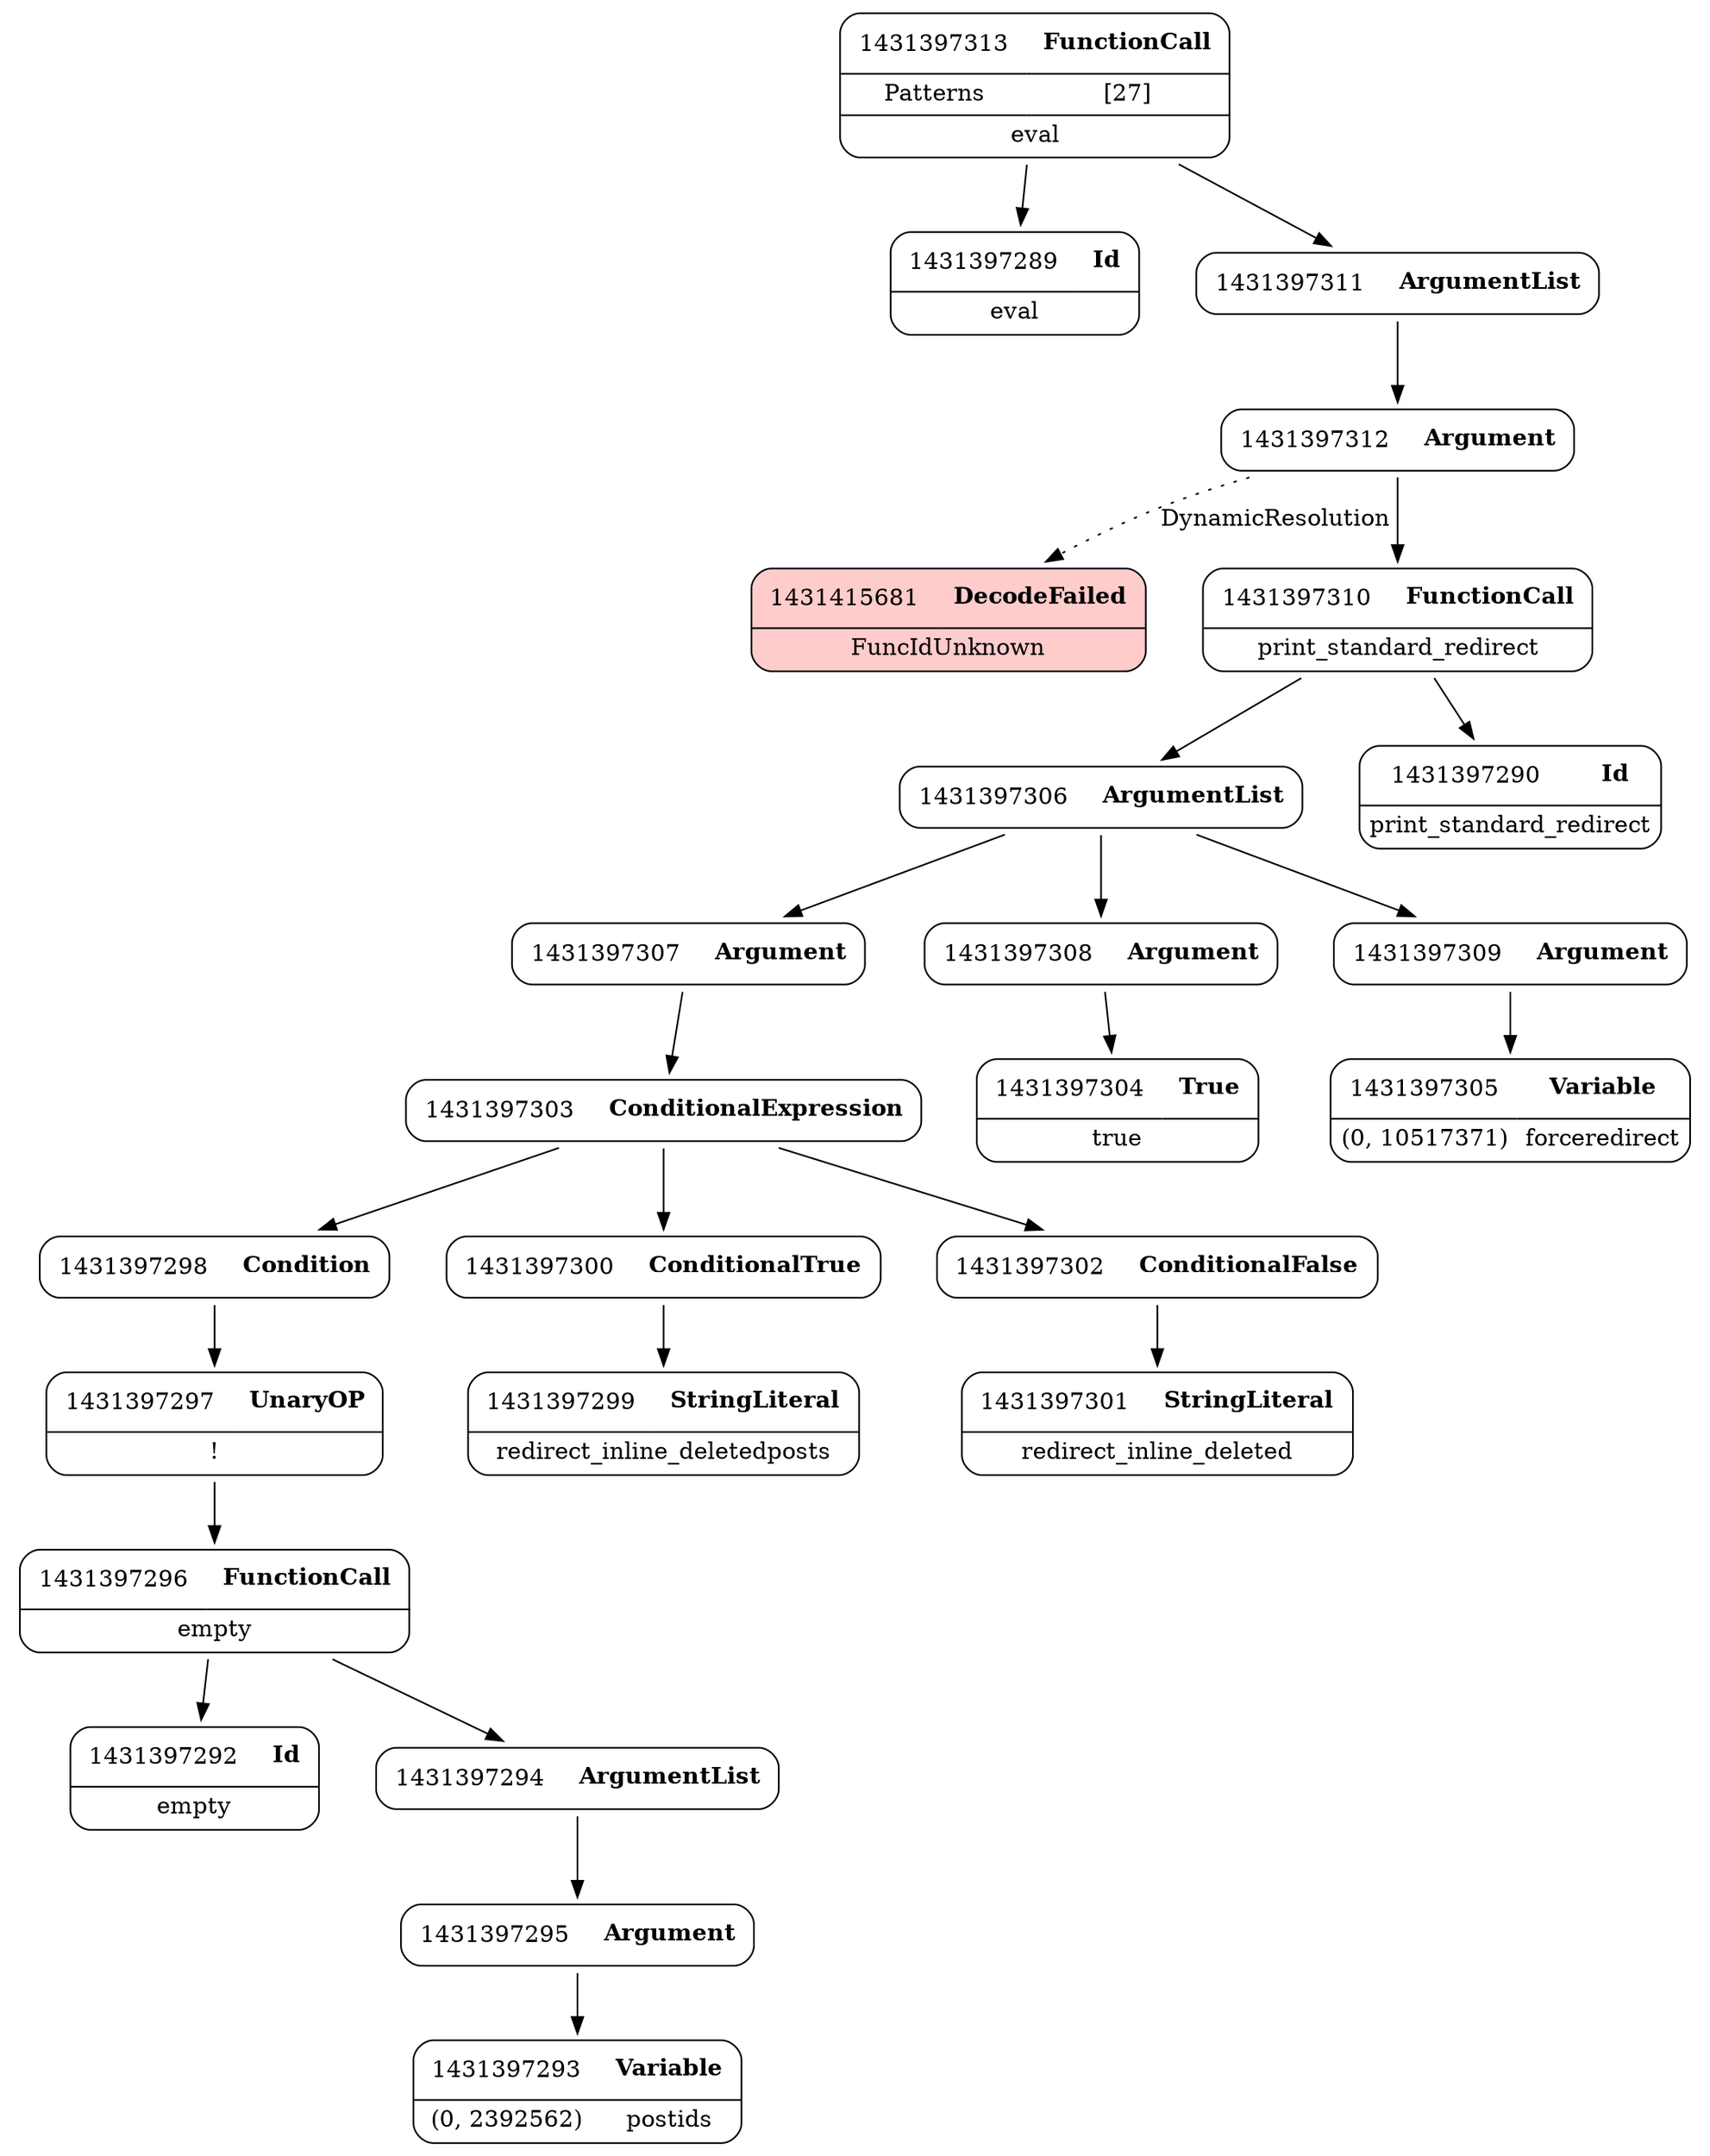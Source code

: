 digraph ast {
node [shape=none];
1431397313 [label=<<TABLE border='1' cellspacing='0' cellpadding='10' style='rounded' ><TR><TD border='0'>1431397313</TD><TD border='0'><B>FunctionCall</B></TD></TR><HR/><TR><TD border='0' cellpadding='5'>Patterns</TD><TD border='0' cellpadding='5'>[27]</TD></TR><HR/><TR><TD border='0' cellpadding='5' colspan='2'>eval</TD></TR></TABLE>>];
1431397313 -> 1431397289 [weight=2];
1431397313 -> 1431397311 [weight=2];
1431415681 [label=<<TABLE border='1' cellspacing='0' cellpadding='10' style='rounded' bgcolor='#FFCCCC' ><TR><TD border='0'>1431415681</TD><TD border='0'><B>DecodeFailed</B></TD></TR><HR/><TR><TD border='0' cellpadding='5' colspan='2'>FuncIdUnknown</TD></TR></TABLE>>];
1431397312 [label=<<TABLE border='1' cellspacing='0' cellpadding='10' style='rounded' ><TR><TD border='0'>1431397312</TD><TD border='0'><B>Argument</B></TD></TR></TABLE>>];
1431397312 -> 1431397310 [weight=2];
1431397312 -> 1431415681 [style=dotted,label=DynamicResolution];
1431397297 [label=<<TABLE border='1' cellspacing='0' cellpadding='10' style='rounded' ><TR><TD border='0'>1431397297</TD><TD border='0'><B>UnaryOP</B></TD></TR><HR/><TR><TD border='0' cellpadding='5' colspan='2'>!</TD></TR></TABLE>>];
1431397297 -> 1431397296 [weight=2];
1431397296 [label=<<TABLE border='1' cellspacing='0' cellpadding='10' style='rounded' ><TR><TD border='0'>1431397296</TD><TD border='0'><B>FunctionCall</B></TD></TR><HR/><TR><TD border='0' cellpadding='5' colspan='2'>empty</TD></TR></TABLE>>];
1431397296 -> 1431397292 [weight=2];
1431397296 -> 1431397294 [weight=2];
1431397299 [label=<<TABLE border='1' cellspacing='0' cellpadding='10' style='rounded' ><TR><TD border='0'>1431397299</TD><TD border='0'><B>StringLiteral</B></TD></TR><HR/><TR><TD border='0' cellpadding='5' colspan='2'>redirect_inline_deletedposts</TD></TR></TABLE>>];
1431397298 [label=<<TABLE border='1' cellspacing='0' cellpadding='10' style='rounded' ><TR><TD border='0'>1431397298</TD><TD border='0'><B>Condition</B></TD></TR></TABLE>>];
1431397298 -> 1431397297 [weight=2];
1431397301 [label=<<TABLE border='1' cellspacing='0' cellpadding='10' style='rounded' ><TR><TD border='0'>1431397301</TD><TD border='0'><B>StringLiteral</B></TD></TR><HR/><TR><TD border='0' cellpadding='5' colspan='2'>redirect_inline_deleted</TD></TR></TABLE>>];
1431397300 [label=<<TABLE border='1' cellspacing='0' cellpadding='10' style='rounded' ><TR><TD border='0'>1431397300</TD><TD border='0'><B>ConditionalTrue</B></TD></TR></TABLE>>];
1431397300 -> 1431397299 [weight=2];
1431397303 [label=<<TABLE border='1' cellspacing='0' cellpadding='10' style='rounded' ><TR><TD border='0'>1431397303</TD><TD border='0'><B>ConditionalExpression</B></TD></TR></TABLE>>];
1431397303 -> 1431397298 [weight=2];
1431397303 -> 1431397300 [weight=2];
1431397303 -> 1431397302 [weight=2];
1431397302 [label=<<TABLE border='1' cellspacing='0' cellpadding='10' style='rounded' ><TR><TD border='0'>1431397302</TD><TD border='0'><B>ConditionalFalse</B></TD></TR></TABLE>>];
1431397302 -> 1431397301 [weight=2];
1431397305 [label=<<TABLE border='1' cellspacing='0' cellpadding='10' style='rounded' ><TR><TD border='0'>1431397305</TD><TD border='0'><B>Variable</B></TD></TR><HR/><TR><TD border='0' cellpadding='5'>(0, 10517371)</TD><TD border='0' cellpadding='5'>forceredirect</TD></TR></TABLE>>];
1431397304 [label=<<TABLE border='1' cellspacing='0' cellpadding='10' style='rounded' ><TR><TD border='0'>1431397304</TD><TD border='0'><B>True</B></TD></TR><HR/><TR><TD border='0' cellpadding='5' colspan='2'>true</TD></TR></TABLE>>];
1431397307 [label=<<TABLE border='1' cellspacing='0' cellpadding='10' style='rounded' ><TR><TD border='0'>1431397307</TD><TD border='0'><B>Argument</B></TD></TR></TABLE>>];
1431397307 -> 1431397303 [weight=2];
1431397306 [label=<<TABLE border='1' cellspacing='0' cellpadding='10' style='rounded' ><TR><TD border='0'>1431397306</TD><TD border='0'><B>ArgumentList</B></TD></TR></TABLE>>];
1431397306 -> 1431397307 [weight=2];
1431397306 -> 1431397308 [weight=2];
1431397306 -> 1431397309 [weight=2];
1431397309 [label=<<TABLE border='1' cellspacing='0' cellpadding='10' style='rounded' ><TR><TD border='0'>1431397309</TD><TD border='0'><B>Argument</B></TD></TR></TABLE>>];
1431397309 -> 1431397305 [weight=2];
1431397308 [label=<<TABLE border='1' cellspacing='0' cellpadding='10' style='rounded' ><TR><TD border='0'>1431397308</TD><TD border='0'><B>Argument</B></TD></TR></TABLE>>];
1431397308 -> 1431397304 [weight=2];
1431397311 [label=<<TABLE border='1' cellspacing='0' cellpadding='10' style='rounded' ><TR><TD border='0'>1431397311</TD><TD border='0'><B>ArgumentList</B></TD></TR></TABLE>>];
1431397311 -> 1431397312 [weight=2];
1431397310 [label=<<TABLE border='1' cellspacing='0' cellpadding='10' style='rounded' ><TR><TD border='0'>1431397310</TD><TD border='0'><B>FunctionCall</B></TD></TR><HR/><TR><TD border='0' cellpadding='5' colspan='2'>print_standard_redirect</TD></TR></TABLE>>];
1431397310 -> 1431397290 [weight=2];
1431397310 -> 1431397306 [weight=2];
1431397289 [label=<<TABLE border='1' cellspacing='0' cellpadding='10' style='rounded' ><TR><TD border='0'>1431397289</TD><TD border='0'><B>Id</B></TD></TR><HR/><TR><TD border='0' cellpadding='5' colspan='2'>eval</TD></TR></TABLE>>];
1431397290 [label=<<TABLE border='1' cellspacing='0' cellpadding='10' style='rounded' ><TR><TD border='0'>1431397290</TD><TD border='0'><B>Id</B></TD></TR><HR/><TR><TD border='0' cellpadding='5' colspan='2'>print_standard_redirect</TD></TR></TABLE>>];
1431397293 [label=<<TABLE border='1' cellspacing='0' cellpadding='10' style='rounded' ><TR><TD border='0'>1431397293</TD><TD border='0'><B>Variable</B></TD></TR><HR/><TR><TD border='0' cellpadding='5'>(0, 2392562)</TD><TD border='0' cellpadding='5'>postids</TD></TR></TABLE>>];
1431397292 [label=<<TABLE border='1' cellspacing='0' cellpadding='10' style='rounded' ><TR><TD border='0'>1431397292</TD><TD border='0'><B>Id</B></TD></TR><HR/><TR><TD border='0' cellpadding='5' colspan='2'>empty</TD></TR></TABLE>>];
1431397295 [label=<<TABLE border='1' cellspacing='0' cellpadding='10' style='rounded' ><TR><TD border='0'>1431397295</TD><TD border='0'><B>Argument</B></TD></TR></TABLE>>];
1431397295 -> 1431397293 [weight=2];
1431397294 [label=<<TABLE border='1' cellspacing='0' cellpadding='10' style='rounded' ><TR><TD border='0'>1431397294</TD><TD border='0'><B>ArgumentList</B></TD></TR></TABLE>>];
1431397294 -> 1431397295 [weight=2];
}
